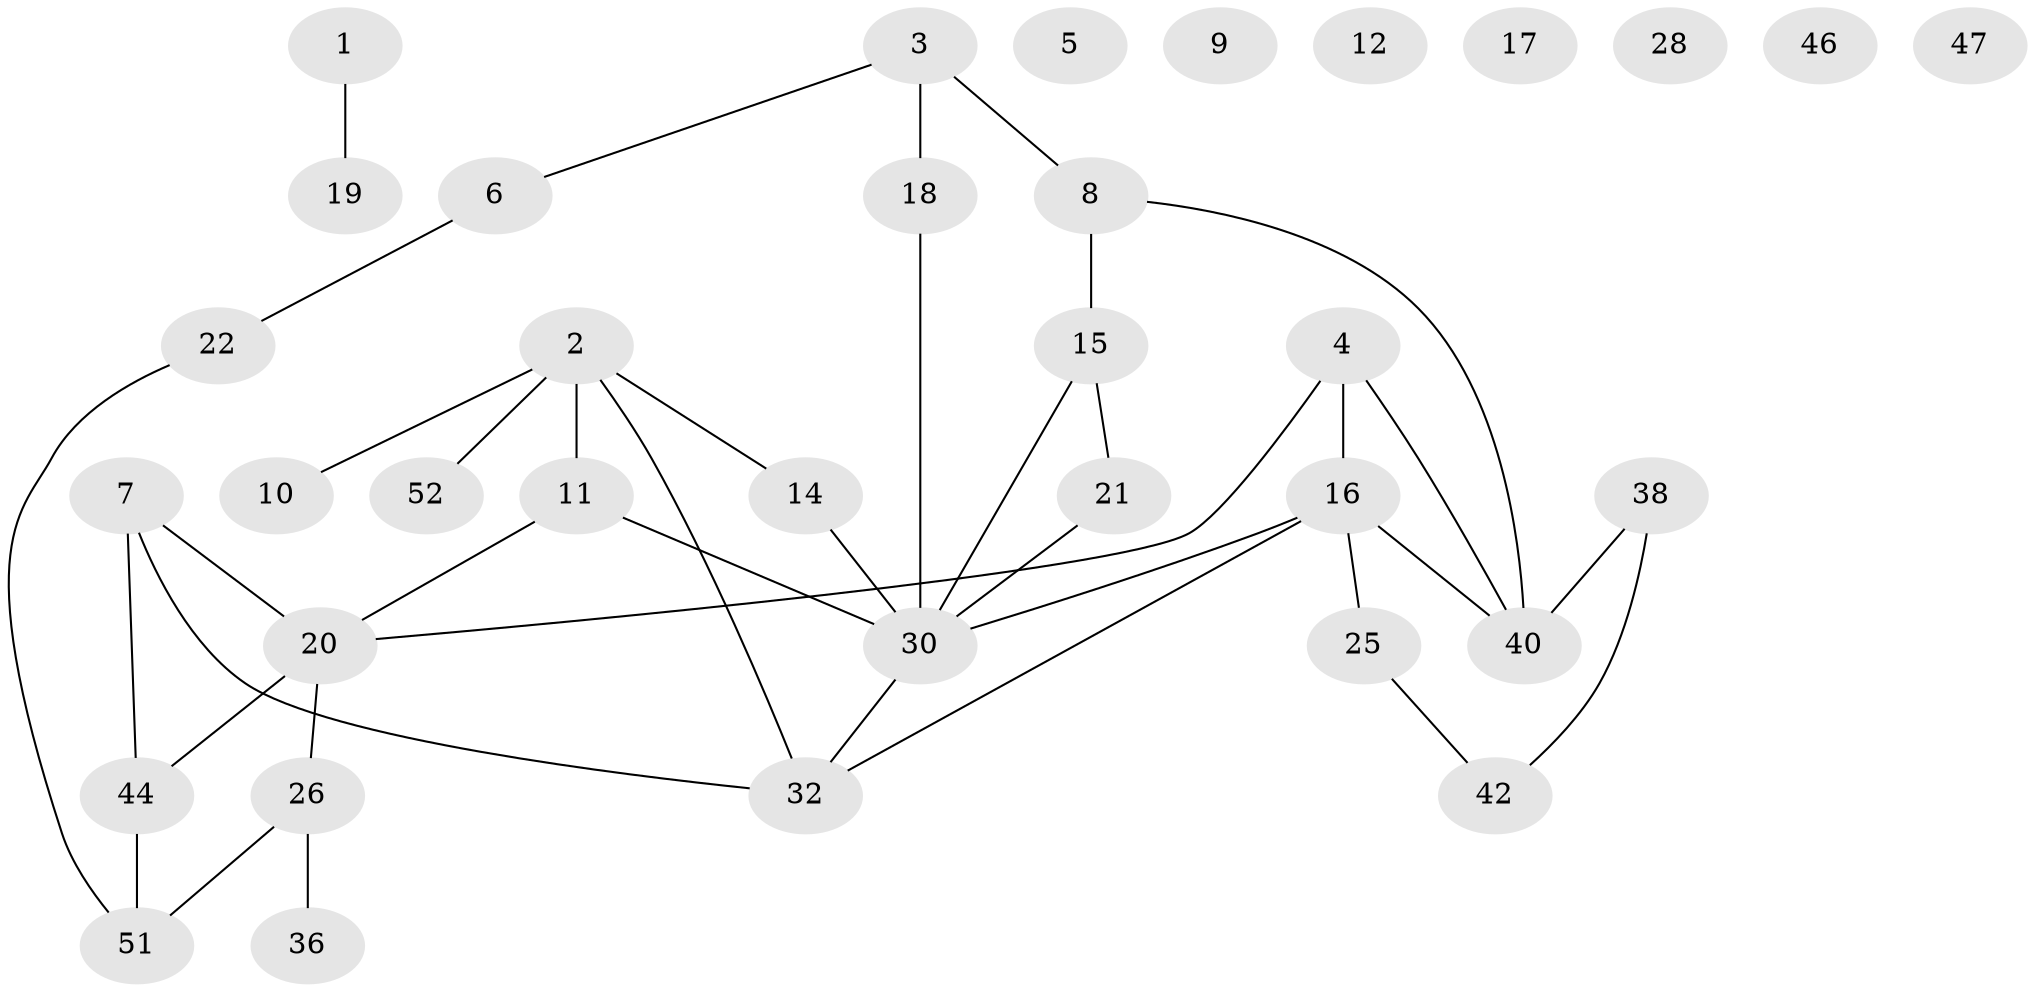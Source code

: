 // Generated by graph-tools (version 1.1) at 2025/23/03/03/25 07:23:27]
// undirected, 35 vertices, 39 edges
graph export_dot {
graph [start="1"]
  node [color=gray90,style=filled];
  1;
  2 [super="+43"];
  3 [super="+39"];
  4;
  5;
  6 [super="+24"];
  7 [super="+50"];
  8;
  9;
  10 [super="+13"];
  11 [super="+27"];
  12;
  14;
  15 [super="+48"];
  16 [super="+29"];
  17;
  18;
  19 [super="+23"];
  20 [super="+34"];
  21 [super="+41"];
  22 [super="+31"];
  25 [super="+35"];
  26 [super="+45"];
  28;
  30 [super="+33"];
  32 [super="+37"];
  36;
  38 [super="+49"];
  40;
  42;
  44;
  46;
  47;
  51;
  52;
  1 -- 19;
  2 -- 32;
  2 -- 52;
  2 -- 14;
  2 -- 11;
  2 -- 10;
  3 -- 18;
  3 -- 8;
  3 -- 6;
  4 -- 16;
  4 -- 40;
  4 -- 20;
  6 -- 22;
  7 -- 32;
  7 -- 20;
  7 -- 44;
  8 -- 15;
  8 -- 40;
  11 -- 20;
  11 -- 30;
  14 -- 30;
  15 -- 30;
  15 -- 21;
  16 -- 25;
  16 -- 40;
  16 -- 32;
  16 -- 30;
  18 -- 30;
  20 -- 44;
  20 -- 26;
  21 -- 30;
  22 -- 51;
  25 -- 42;
  26 -- 51;
  26 -- 36;
  30 -- 32;
  38 -- 40;
  38 -- 42;
  44 -- 51;
}
